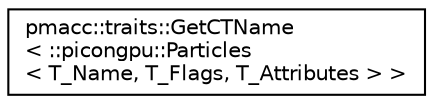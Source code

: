 digraph "Graphical Class Hierarchy"
{
 // LATEX_PDF_SIZE
  edge [fontname="Helvetica",fontsize="10",labelfontname="Helvetica",labelfontsize="10"];
  node [fontname="Helvetica",fontsize="10",shape=record];
  rankdir="LR";
  Node0 [label="pmacc::traits::GetCTName\l\< ::picongpu::Particles\l\< T_Name, T_Flags, T_Attributes \> \>",height=0.2,width=0.4,color="black", fillcolor="white", style="filled",URL="$structpmacc_1_1traits_1_1_get_c_t_name_3_01_1_1picongpu_1_1_particles_3_01_t___name_00_01_t___fl4992dac872481a3d3e4154791f5c9c6f.html",tooltip=" "];
}
